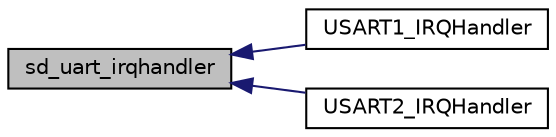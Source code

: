 digraph "sd_uart_irqhandler"
{
  edge [fontname="Helvetica",fontsize="10",labelfontname="Helvetica",labelfontsize="10"];
  node [fontname="Helvetica",fontsize="10",shape=record];
  rankdir="LR";
  Node4 [label="sd_uart_irqhandler",height=0.2,width=0.4,color="black", fillcolor="grey75", style="filled", fontcolor="black"];
  Node4 -> Node5 [dir="back",color="midnightblue",fontsize="10",style="solid",fontname="Helvetica"];
  Node5 [label="USART1_IRQHandler",height=0.2,width=0.4,color="black", fillcolor="white", style="filled",URL="$group___s_d___interrupt___functions.html#ga7139cd4baabbbcbab0c1fe6d7d4ae1cc",tooltip="USART 1 Interrupt Handler This function handles USART1 global interrupt / USART1 wake-up interrupt th..."];
  Node4 -> Node6 [dir="back",color="midnightblue",fontsize="10",style="solid",fontname="Helvetica"];
  Node6 [label="USART2_IRQHandler",height=0.2,width=0.4,color="black", fillcolor="white", style="filled",URL="$group___s_d___interrupt___functions.html#ga0ca6fd0e6f77921dd1123539857ba0a8",tooltip="USART 2 Interrupt Handler This function handles USART2 global interrupt / USART2 wake-up interrupt th..."];
}
